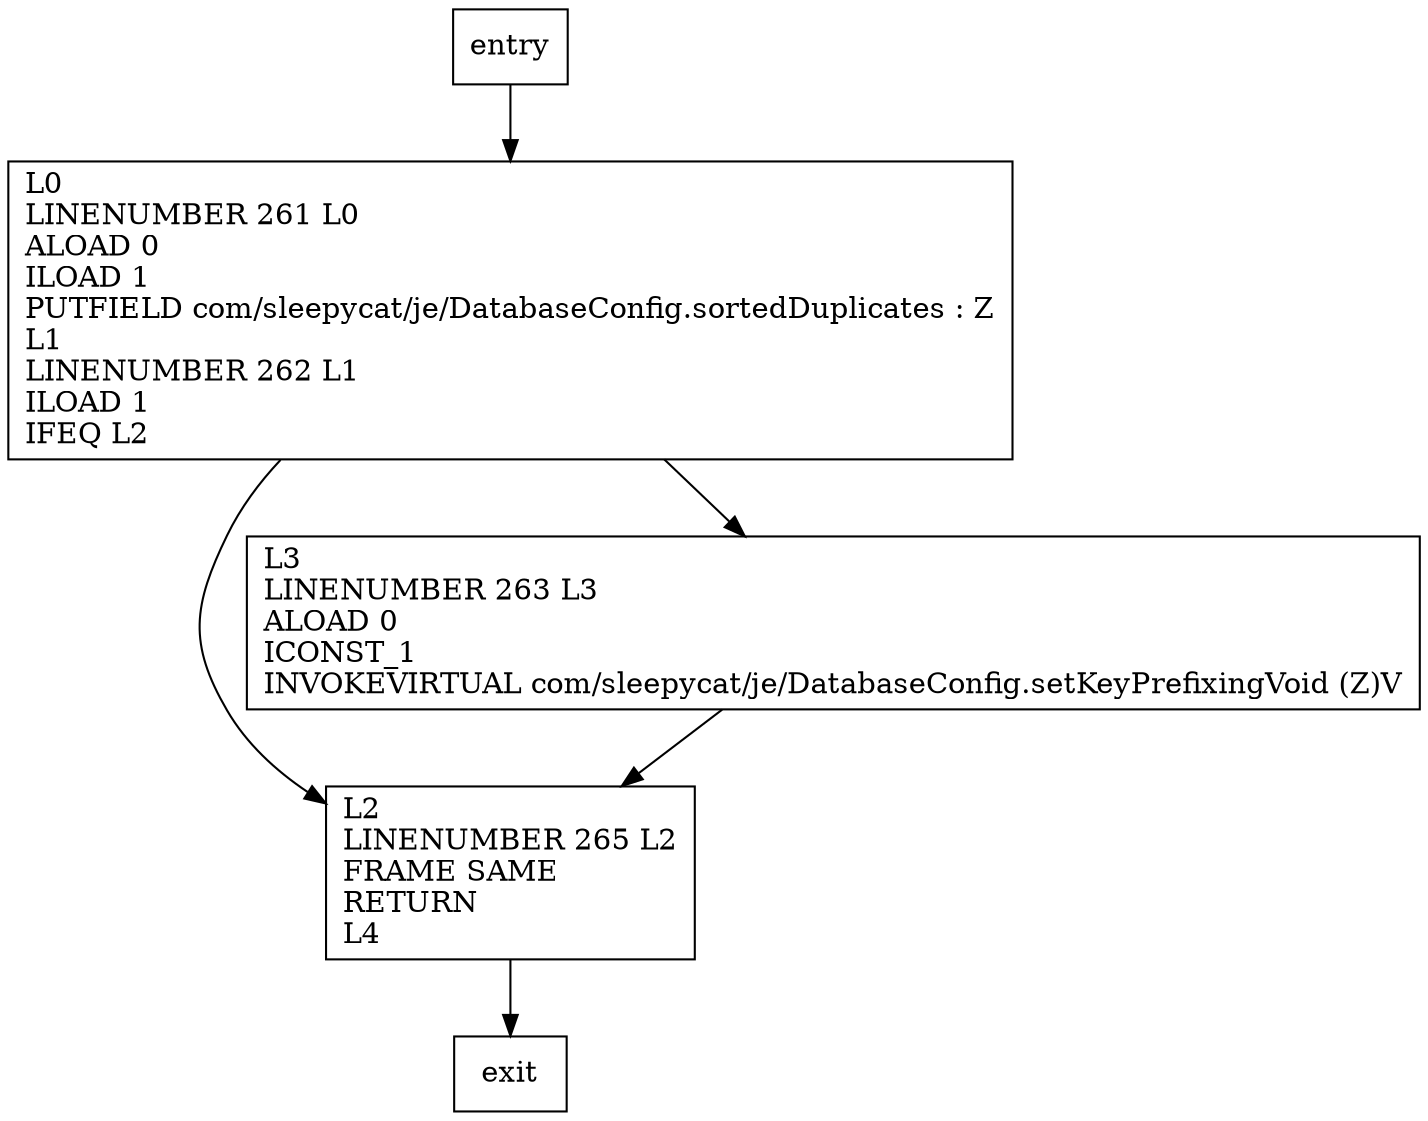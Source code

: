 digraph setSortedDuplicatesVoid {
node [shape=record];
1756872139 [label="L2\lLINENUMBER 265 L2\lFRAME SAME\lRETURN\lL4\l"];
644718663 [label="L0\lLINENUMBER 261 L0\lALOAD 0\lILOAD 1\lPUTFIELD com/sleepycat/je/DatabaseConfig.sortedDuplicates : Z\lL1\lLINENUMBER 262 L1\lILOAD 1\lIFEQ L2\l"];
226771338 [label="L3\lLINENUMBER 263 L3\lALOAD 0\lICONST_1\lINVOKEVIRTUAL com/sleepycat/je/DatabaseConfig.setKeyPrefixingVoid (Z)V\l"];
entry;
exit;
entry -> 644718663;
1756872139 -> exit;
644718663 -> 1756872139;
644718663 -> 226771338;
226771338 -> 1756872139;
}
